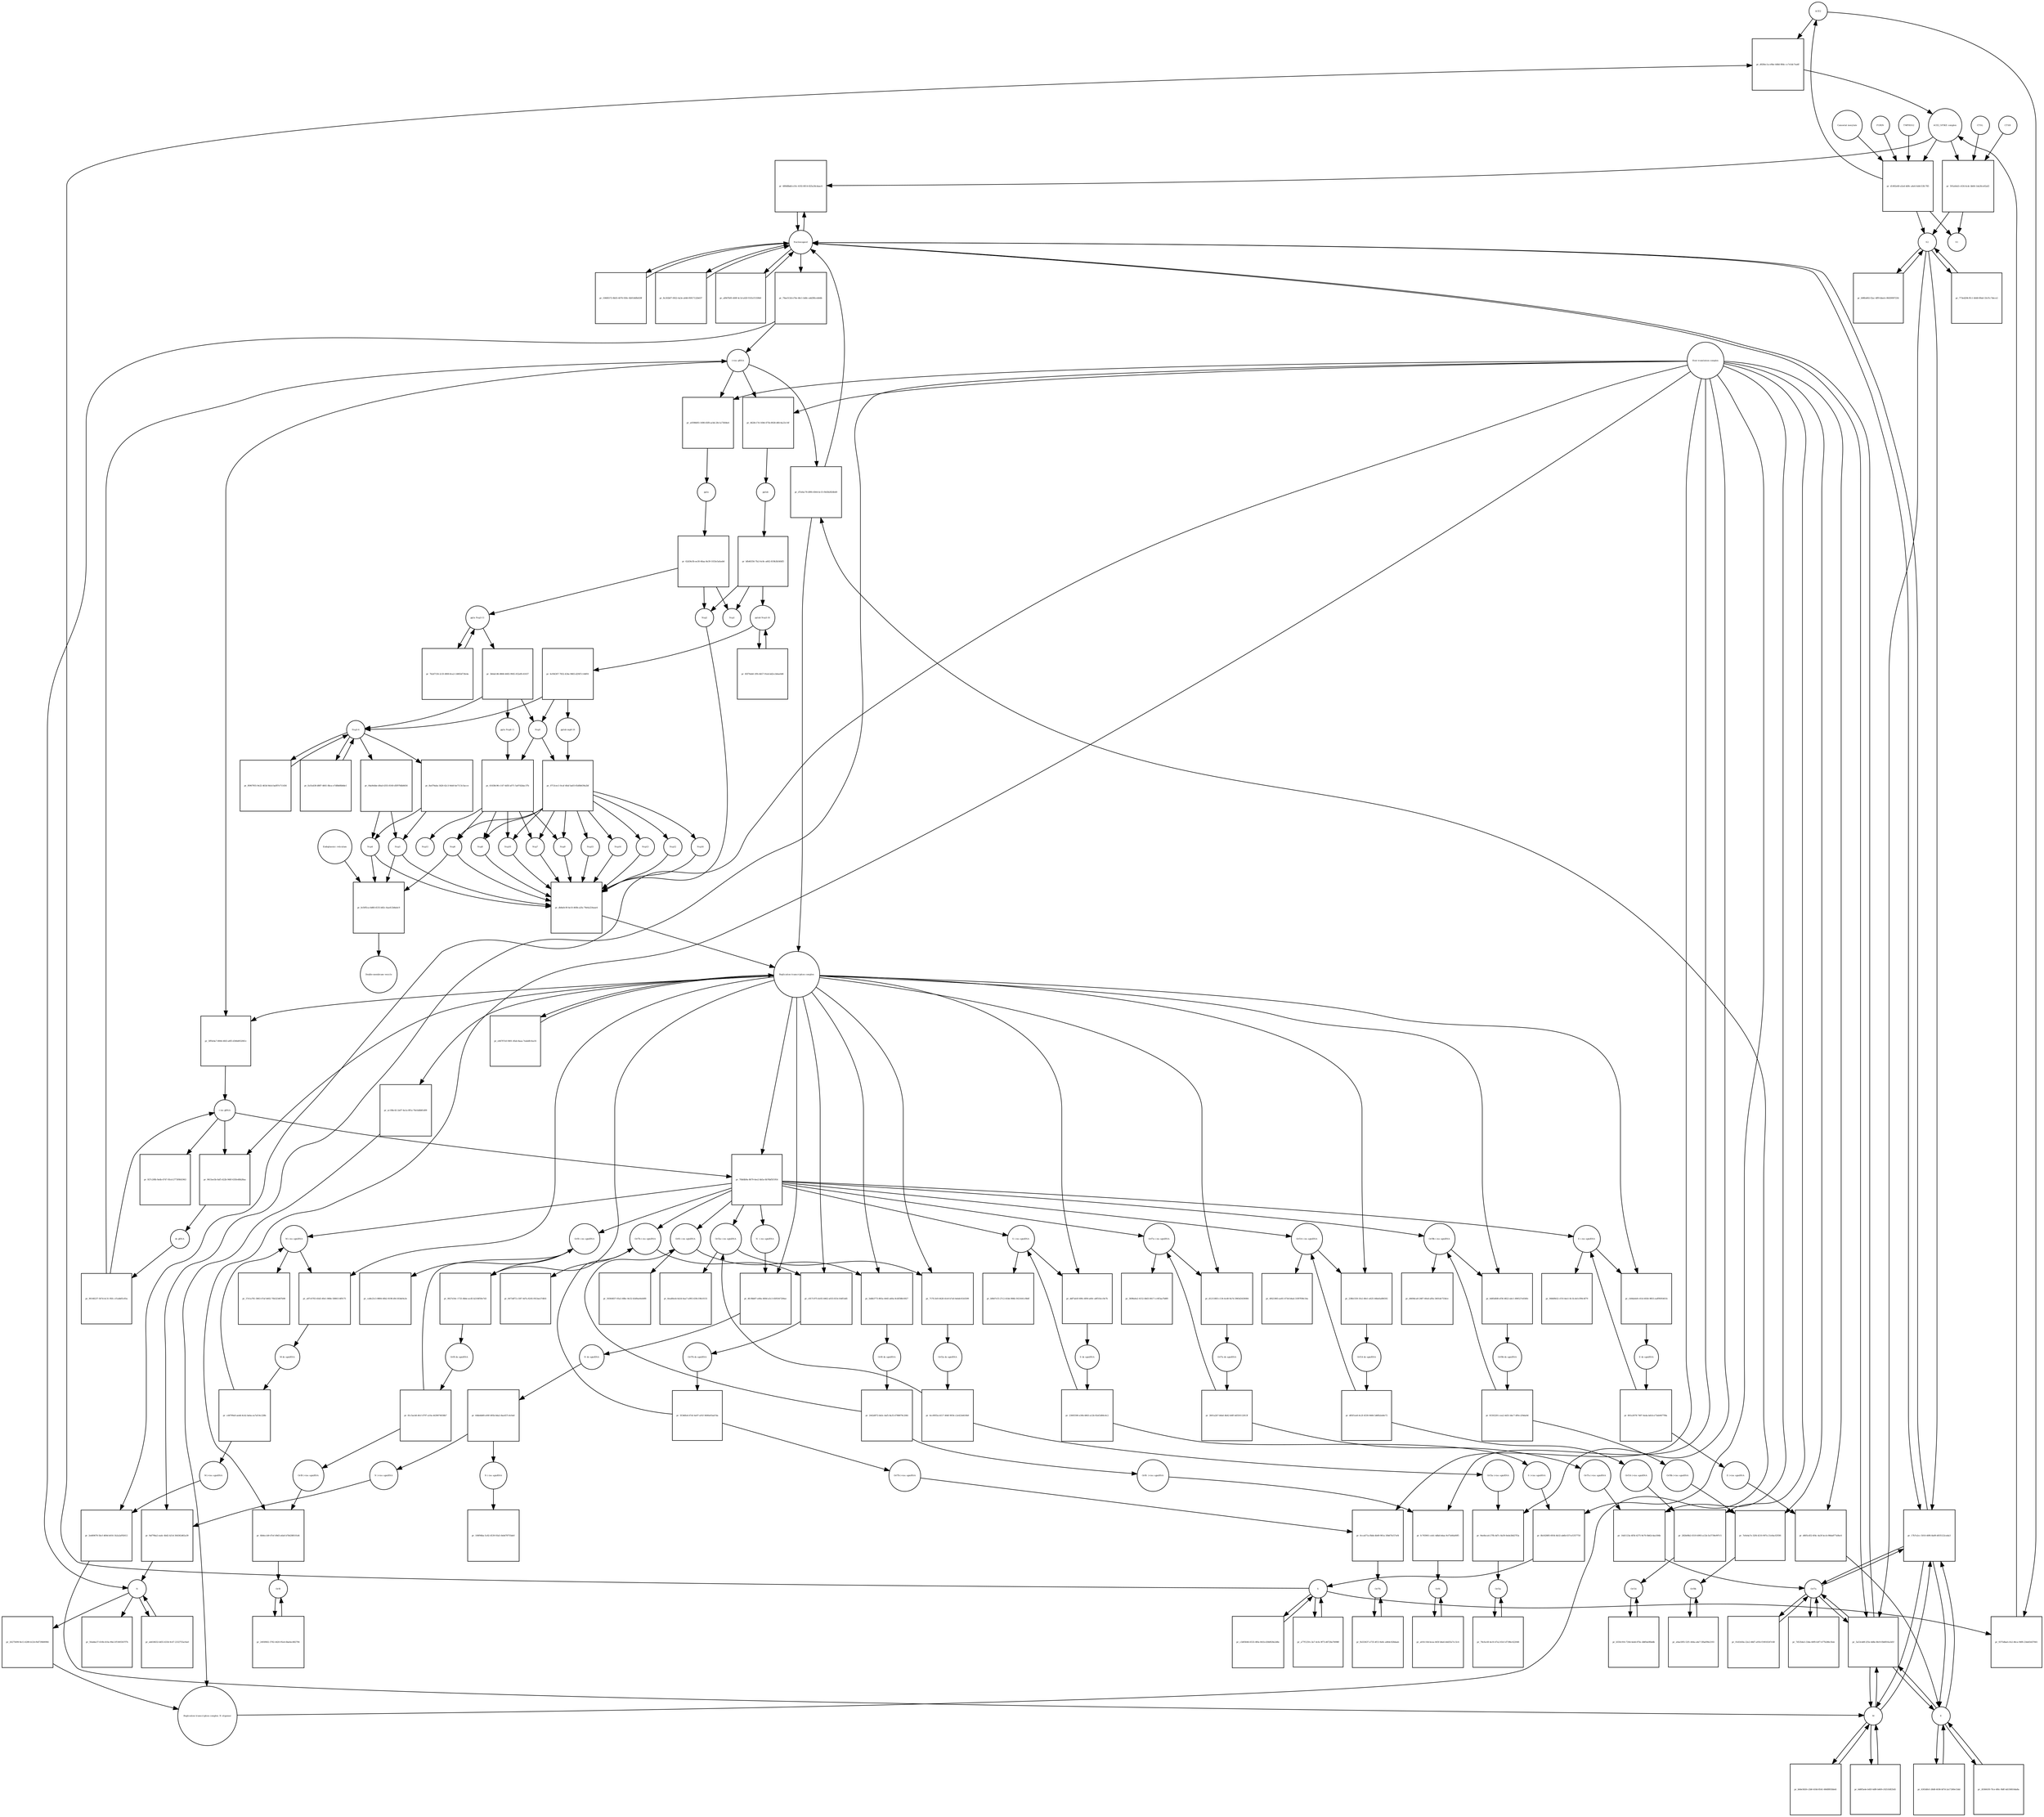 strict digraph  {
ACE2 [annotation="", bipartite=0, cls=macromolecule, fontsize=4, label=ACE2, shape=circle];
"pr_d028ec1a-e9be-448d-984c-cc7e5dc7ea6f" [annotation="", bipartite=1, cls=process, fontsize=4, label="pr_d028ec1a-e9be-448d-984c-cc7e5dc7ea6f", shape=square];
"ACE2_SPIKE complex" [annotation="", bipartite=0, cls=complex, fontsize=4, label="ACE2_SPIKE complex", shape=circle];
S [annotation=urn_miriam_uniprot_P0DTC2, bipartite=0, cls=macromolecule, fontsize=4, label=S, shape=circle];
Nucleocapsid [annotation="urn_miriam_obo.go_GO%3A0019013", bipartite=0, cls=complex, fontsize=4, label=Nucleocapsid, shape=circle];
"pr_489d8bdd-e10c-4192-8014-825e26cdaac6" [annotation="", bipartite=1, cls=process, fontsize=4, label="pr_489d8bdd-e10c-4192-8014-825e26cdaac6", shape=square];
"pr_591a0eb3-c434-4cdc-bb64-1de26ce02af2" [annotation="", bipartite=1, cls=process, fontsize=4, label="pr_591a0eb3-c434-4cdc-bb64-1de26ce02af2", shape=square];
S2 [annotation=urn_miriam_interpro_IPR002552, bipartite=0, cls=macromolecule, fontsize=4, label=S2, shape=circle];
CTSB [annotation="", bipartite=0, cls=macromolecule, fontsize=4, label=CTSB, shape=circle];
CTSL [annotation="", bipartite=0, cls=macromolecule, fontsize=4, label=CTSL, shape=circle];
S1 [annotation=urn_miriam_interpro_IPR002551, bipartite=0, cls=macromolecule, fontsize=4, label=S1, shape=circle];
"pr_9375dbad-cfe2-46ca-94f8-23de83d37661" [annotation="", bipartite=1, cls=process, fontsize=4, label="pr_9375dbad-cfe2-46ca-94f8-23de83d37661", shape=square];
"pr_5a53cdd9-2f3e-4d8e-8b19-fbbf816a3d1f" [annotation="", bipartite=1, cls=process, fontsize=4, label="pr_5a53cdd9-2f3e-4d8e-8b19-fbbf816a3d1f", shape=square];
E [annotation=urn_miriam_uniprot_P0DTC4, bipartite=0, cls=macromolecule, fontsize=4, label=E, shape=circle];
M [annotation=urn_miriam_uniprot_P0DTC5, bipartite=0, cls=macromolecule, fontsize=4, label=M, shape=circle];
Orf7a [annotation=urn_miriam_uniprot_P0DTC7, bipartite=0, cls=macromolecule, fontsize=4, label=Orf7a, shape=circle];
"pr_79ae513d-e76e-46c1-b48c-a4d3f6ceb0db" [annotation="", bipartite=1, cls=process, fontsize=4, label="pr_79ae513d-e76e-46c1-b48c-a4d3f6ceb0db", shape=square];
"(+)ss gRNA" [annotation=urn_miriam_refseq_NC_045512, bipartite=0, cls="nucleic acid feature", fontsize=4, label="(+)ss gRNA", shape=circle];
N [annotation=urn_miriam_uniprot_P0DTC9, bipartite=0, cls="macromolecule multimer", fontsize=4, label=N, shape=circle];
"pr_10685572-8b55-4076-930c-6b9146fb029f" [annotation="", bipartite=1, cls=process, fontsize=4, label="pr_10685572-8b55-4076-930c-6b9146fb029f", shape=square];
"pr_8c202bf7-0922-4a3e-a646-f6917122b637" [annotation="", bipartite=1, cls=process, fontsize=4, label="pr_8c202bf7-0922-4a3e-a646-f6917122b637", shape=square];
"pr_50abbe37-610b-410a-90e3-ff1805567f7b" [annotation="", bipartite=1, cls=process, fontsize=4, label="pr_50abbe37-610b-410a-90e3-ff1805567f7b", shape=square];
"pr_ab618632-b455-4334-9c47-2332755a16a0" [annotation="", bipartite=1, cls=process, fontsize=4, label="pr_ab618632-b455-4334-9c47-2332755a16a0", shape=square];
"N (+)ss sgmRNA" [annotation=urn_miriam_ncbigene_43740575, bipartite=0, cls="nucleic acid feature", fontsize=4, label="N (+)ss sgmRNA", shape=circle];
"pr_9af79ba2-eadc-4b42-b21d-364362d62a39" [annotation="", bipartite=1, cls=process, fontsize=4, label="pr_9af79ba2-eadc-4b42-b21d-364362d62a39", shape=square];
"Host translation complex" [annotation="urn_miriam_obo.go_GO%3A0070992", bipartite=0, cls=complex, fontsize=4, label="Host translation complex", shape=circle];
"pr_af667b95-400f-4c1d-a02f-f103cf1559b9" [annotation="", bipartite=1, cls=process, fontsize=4, label="pr_af667b95-400f-4c1d-a02f-f103cf1559b9", shape=square];
"pr_d1492e60-a5a4-4d9c-a4e6-febfc53fc785" [annotation="", bipartite=1, cls=process, fontsize=4, label="pr_d1492e60-a5a4-4d9c-a4e6-febfc53fc785", shape=square];
FURIN [annotation="", bipartite=0, cls=macromolecule, fontsize=4, label=FURIN, shape=circle];
TMPRSS2 [annotation="", bipartite=0, cls=macromolecule, fontsize=4, label=TMPRSS2, shape=circle];
"Camostat mesylate" [annotation="urn_miriam_pubchem.compound_2536", bipartite=0, cls="simple chemical", fontsize=4, label="Camostat mesylate", shape=circle];
"pr_773ed294-ffc1-4448-89a6-33cf1c7dece2" [annotation="", bipartite=1, cls=process, fontsize=4, label="pr_773ed294-ffc1-4448-89a6-33cf1c7dece2", shape=square];
"Replication transcription complex_N oligomer" [annotation="", bipartite=0, cls=complex, fontsize=4, label="Replication transcription complex_N oligomer", shape=circle];
"pr_d7a0ac76-d9f4-4564-bc15-f443b2824b49" [annotation="", bipartite=1, cls=process, fontsize=4, label="pr_d7a0ac76-d9f4-4564-bc15-f443b2824b49", shape=square];
"Replication transcription complex" [annotation="", bipartite=0, cls=complex, fontsize=4, label="Replication transcription complex", shape=circle];
"pr_17b7e2cc-5010-40f6-8a69-d035122ceda3" [annotation="", bipartite=1, cls=process, fontsize=4, label="pr_17b7e2cc-5010-40f6-8a69-d035122ceda3", shape=square];
"pr_b98fa802-f2ac-4ff9-bbed-c9fd59997256" [annotation="", bipartite=1, cls=process, fontsize=4, label="pr_b98fa802-f2ac-4ff9-bbed-c9fd59997256", shape=square];
"pp1a Nsp3-11" [annotation=urn_miriam_uniprot_P0DTC1, bipartite=0, cls=macromolecule, fontsize=4, label="pp1a Nsp3-11", shape=circle];
"pr_3b0afc86-8868-4683-9945-052effc41037" [annotation="", bipartite=1, cls=process, fontsize=4, label="pr_3b0afc86-8868-4683-9945-052effc41037", shape=square];
"pp1a Nsp6-11" [annotation=urn_miriam_uniprot_P0DTC1, bipartite=0, cls=macromolecule, fontsize=4, label="pp1a Nsp6-11", shape=circle];
"Nsp3-4" [annotation="urn_miriam_ncbiprotein_YP_009725299|urn_miriam_ncbiprotein_YP_009725300", bipartite=0, cls=macromolecule, fontsize=4, label="Nsp3-4", shape=circle];
Nsp5 [annotation=urn_miriam_ncbiprotein_YP_009725301, bipartite=0, cls="macromolecule multimer", fontsize=4, label=Nsp5, shape=circle];
"Endoplasmic reticulum" [annotation="urn_miriam_obo.go_GO%3A0005783", bipartite=0, cls=complex, fontsize=4, label="Endoplasmic reticulum", shape=circle];
"pr_fe50f5ca-6d68-4535-b82c-6aa412b8abc9" [annotation="", bipartite=1, cls=process, fontsize=4, label="pr_fe50f5ca-6d68-4535-b82c-6aa412b8abc9", shape=square];
"Double-membrane vesicle" [annotation="urn_miriam_obo.go_GO%3A0039718", bipartite=0, cls=complex, fontsize=4, label="Double-membrane vesicle", shape=circle];
Nsp4 [annotation=urn_miriam_ncbiprotein_YP_009725300, bipartite=0, cls=macromolecule, fontsize=4, label=Nsp4, shape=circle];
Nsp3 [annotation=urn_miriam_ncbiprotein_YP_009725299, bipartite=0, cls=macromolecule, fontsize=4, label=Nsp3, shape=circle];
Nsp6 [annotation=urn_miriam_ncbiprotein_YP_009725302, bipartite=0, cls=macromolecule, fontsize=4, label=Nsp6, shape=circle];
"pr_7b2d7156-2c5f-4969-8ca3-14865d73fe4e" [annotation="", bipartite=1, cls=process, fontsize=4, label="pr_7b2d7156-2c5f-4969-8ca3-14865d73fe4e", shape=square];
"pr_f6967955-9e22-463d-9dcd-baf87e711456" [annotation="", bipartite=1, cls=process, fontsize=4, label="pr_f6967955-9e22-463d-9dcd-baf87e711456", shape=square];
"pp1ab Nsp3-16" [annotation=urn_miriam_uniprot_P0DTD1, bipartite=0, cls=macromolecule, fontsize=4, label="pp1ab Nsp3-16", shape=circle];
"pr_85f70eb0-1ff4-4b57-91eb-bd2ccb6ee0d6" [annotation="", bipartite=1, cls=process, fontsize=4, label="pr_85f70eb0-1ff4-4b57-91eb-bd2ccb6ee0d6", shape=square];
"pr_6cf64307-7832-434e-9683-d2947c144f01" [annotation="", bipartite=1, cls=process, fontsize=4, label="pr_6cf64307-7832-434e-9683-d2947c144f01", shape=square];
"pp1ab nsp6-16" [annotation=urn_miriam_uniprot_P0DTD1, bipartite=0, cls=macromolecule, fontsize=4, label="pp1ab nsp6-16", shape=circle];
"pr_b0de5826-c2b8-418d-8541-684f8f03bb41" [annotation="", bipartite=1, cls=process, fontsize=4, label="pr_b0de5826-c2b8-418d-8541-684f8f03bb41", shape=square];
"pr_6303dfe5-28d8-4036-bf7d-2a17260e15dd" [annotation="", bipartite=1, cls=process, fontsize=4, label="pr_6303dfe5-28d8-4036-bf7d-2a17260e15dd", shape=square];
"pr_a77f1259-c3e7-4cfe-9f73-d6728a70098f" [annotation="", bipartite=1, cls=process, fontsize=4, label="pr_a77f1259-c3e7-4cfe-9f73-d6728a70098f", shape=square];
"pr_6d0f5a4e-b45f-4df6-b469-c9251fdf25d5" [annotation="", bipartite=1, cls=process, fontsize=4, label="pr_6d0f5a4e-b45f-4df6-b469-c9251fdf25d5", shape=square];
"pr_203661f0-7fce-4f6c-9bff-4d150810da8a" [annotation="", bipartite=1, cls=process, fontsize=4, label="pr_203661f0-7fce-4f6c-9bff-4d150810da8a", shape=square];
"pr_c3d05646-6533-4f6e-841b-d38d928e2d8e" [annotation="", bipartite=1, cls=process, fontsize=4, label="pr_c3d05646-6533-4f6e-841b-d38d928e2d8e", shape=square];
"pr_01d1b50a-22e2-48d7-a954-f19010247c68" [annotation="", bipartite=1, cls=process, fontsize=4, label="pr_01d1b50a-22e2-48d7-a954-f19010247c68", shape=square];
Orf6 [annotation=urn_miriam_uniprot_P0DTC6, bipartite=0, cls=macromolecule, fontsize=4, label=Orf6, shape=circle];
"pr_a01fc10d-bcea-445f-b4a6-b4d35e7cc5c4" [annotation="", bipartite=1, cls=process, fontsize=4, label="pr_a01fc10d-bcea-445f-b4a6-b4d35e7cc5c4", shape=square];
Orf3a [annotation=urn_miriam_uniprot_P0DTC3, bipartite=0, cls=macromolecule, fontsize=4, label=Orf3a, shape=circle];
"pr_78cfec6f-4e10-47a2-83cf-d739bc422048" [annotation="", bipartite=1, cls=process, fontsize=4, label="pr_78cfec6f-4e10-47a2-83cf-d739bc422048", shape=square];
Orf8 [annotation=urn_miriam_uniprot_P0DTC8, bipartite=0, cls=macromolecule, fontsize=4, label=Orf8, shape=circle];
"pr_2493f602-3782-4420-95e4-6ba0ec882794" [annotation="", bipartite=1, cls=process, fontsize=4, label="pr_2493f602-3782-4420-95e4-6ba0ec882794", shape=square];
Orf9b [annotation=urn_miriam_uniprot_P0DTD2, bipartite=0, cls=macromolecule, fontsize=4, label=Orf9b, shape=circle];
"pr_a0ae5f05-52f1-444a-a4e7-5fbaf09e2193" [annotation="", bipartite=1, cls=process, fontsize=4, label="pr_a0ae5f05-52f1-444a-a4e7-5fbaf09e2193", shape=square];
Orf14 [annotation=urn_miriam_uniprot_P0DTD3, bipartite=0, cls=macromolecule, fontsize=4, label=Orf14, shape=circle];
"pr_b550c916-720d-4a4d-87bc-dbffda0fbddb" [annotation="", bipartite=1, cls=process, fontsize=4, label="pr_b550c916-720d-4a4d-87bc-dbffda0fbddb", shape=square];
Orf7b [annotation=urn_miriam_uniprot_P0DTD8, bipartite=0, cls=macromolecule, fontsize=4, label=Orf7b, shape=circle];
"pr_fb333637-e735-4f13-9e8c-a844c028daab" [annotation="", bipartite=1, cls=process, fontsize=4, label="pr_fb333637-e735-4f13-9e8c-a844c028daab", shape=square];
"pr_7d535de3-33da-40f9-b3f7-b77b286c5fab" [annotation="", bipartite=1, cls=process, fontsize=4, label="pr_7d535de3-33da-40f9-b3f7-b77b286c5fab", shape=square];
"M (+)ss sgmRNA" [annotation="", bipartite=0, cls="nucleic acid feature", fontsize=4, label="M (+)ss sgmRNA", shape=circle];
"pr_2ed69678-5bcf-469d-b016-1b2a2af92612" [annotation="", bipartite=1, cls=process, fontsize=4, label="pr_2ed69678-5bcf-469d-b016-1b2a2af92612", shape=square];
"E (+)ss sgmRNA" [annotation="", bipartite=0, cls="nucleic acid feature", fontsize=4, label="E (+)ss sgmRNA", shape=circle];
"pr_d605cd52-6f4c-4a3f-bccb-98da877a0bc6" [annotation="", bipartite=1, cls=process, fontsize=4, label="pr_d605cd52-6f4c-4a3f-bccb-98da877a0bc6", shape=square];
"S (+)ss sgmRNA" [annotation="", bipartite=0, cls="nucleic acid feature", fontsize=4, label="S (+)ss sgmRNA", shape=circle];
"pr_8b162885-6934-4b32-ab6b-637ce5357750" [annotation="", bipartite=1, cls=process, fontsize=4, label="pr_8b162885-6934-4b32-ab6b-637ce5357750", shape=square];
"Orf7a (+)ss sgmRNA" [annotation="", bipartite=0, cls="nucleic acid feature", fontsize=4, label="Orf7a (+)ss sgmRNA", shape=circle];
"pr_16d1123a-4f56-4275-9e70-0b62c4ae304b" [annotation="", bipartite=1, cls=process, fontsize=4, label="pr_16d1123a-4f56-4275-9e70-0b62c4ae304b", shape=square];
"Orf6  (+)ss sgmRNA" [annotation="", bipartite=0, cls="nucleic acid feature", fontsize=4, label="Orf6  (+)ss sgmRNA", shape=circle];
"pr_fc765901-ceb1-4dbd-b4aa-9cf7a66a00f5" [annotation="", bipartite=1, cls=process, fontsize=4, label="pr_fc765901-ceb1-4dbd-b4aa-9cf7a66a00f5", shape=square];
"Orf3a (+)ss sgmRNA" [annotation="", bipartite=0, cls="nucleic acid feature", fontsize=4, label="Orf3a (+)ss sgmRNA", shape=circle];
"pr_9ee8eca4-27fb-4d7c-8a59-0ede28d27f3a" [annotation="", bipartite=1, cls=process, fontsize=4, label="pr_9ee8eca4-27fb-4d7c-8a59-0ede28d27f3a", shape=square];
"Orf8 (+)ss sgmRNA" [annotation="", bipartite=0, cls="nucleic acid feature", fontsize=4, label="Orf8 (+)ss sgmRNA", shape=circle];
"pr_6b0eccb9-47ef-49d3-a6a6-b7b4288101d4" [annotation="", bipartite=1, cls=process, fontsize=4, label="pr_6b0eccb9-47ef-49d3-a6a6-b7b4288101d4", shape=square];
"Orf9b (+)ss sgmRNA" [annotation="", bipartite=0, cls="nucleic acid feature", fontsize=4, label="Orf9b (+)ss sgmRNA", shape=circle];
"pr_7e0e4a7e-32f4-4210-907a-21e0acf2f5f6" [annotation="", bipartite=1, cls=process, fontsize=4, label="pr_7e0e4a7e-32f4-4210-907a-21e0acf2f5f6", shape=square];
"Orf14 (+)ss sgmRNA" [annotation="", bipartite=0, cls="nucleic acid feature", fontsize=4, label="Orf14 (+)ss sgmRNA", shape=circle];
"pr_282b00b2-0319-4993-a12b-5e3739e997c5" [annotation="", bipartite=1, cls=process, fontsize=4, label="pr_282b00b2-0319-4993-a12b-5e3739e997c5", shape=square];
"Orf7b (+)ss sgmRNA" [annotation="", bipartite=0, cls="nucleic acid feature", fontsize=4, label="Orf7b (+)ss sgmRNA", shape=circle];
"pr_0cca471a-fbbb-4b49-901a-30b67b157ef4" [annotation="", bipartite=1, cls=process, fontsize=4, label="pr_0cca471a-fbbb-4b49-901a-30b67b157ef4", shape=square];
"(-)ss gRNA" [annotation=urn_miriam_refseq_NC_045512, bipartite=0, cls="nucleic acid feature", fontsize=4, label="(-)ss gRNA", shape=circle];
"pr_927c20fb-9a4b-4747-93cd-2773f0fd1963" [annotation="", bipartite=1, cls=process, fontsize=4, label="pr_927c20fb-9a4b-4747-93cd-2773f0fd1963", shape=square];
"pr_26275699-9e13-4289-b124-f6d739b909fd" [annotation="", bipartite=1, cls=process, fontsize=4, label="pr_26275699-9e13-4289-b124-f6d739b909fd", shape=square];
"pr_5ff0e4a7-8064-4fd3-a8f3-d366d052061c" [annotation="", bipartite=1, cls=process, fontsize=4, label="pr_5ff0e4a7-8064-4fd3-a8f3-d366d052061c", shape=square];
"M (-)ss sgmRNA" [annotation=urn_miriam_ncbigene_43740571, bipartite=0, cls="nucleic acid feature", fontsize=4, label="M (-)ss sgmRNA", shape=circle];
"pr_57e1a781-5863-47af-b602-70b323d67b98" [annotation="", bipartite=1, cls=process, fontsize=4, label="pr_57e1a781-5863-47af-b602-70b323d67b98", shape=square];
"E (-)ss sgmRNA" [annotation=urn_miriam_ncbigene_43740570, bipartite=0, cls="nucleic acid feature", fontsize=4, label="E (-)ss sgmRNA", shape=circle];
"pr_948d9b52-cf10-4ee1-8c1b-de1cf90c4f79" [annotation="", bipartite=1, cls=process, fontsize=4, label="pr_948d9b52-cf10-4ee1-8c1b-de1cf90c4f79", shape=square];
"S (-)ss sgmRNA" [annotation="", bipartite=0, cls="nucleic acid feature", fontsize=4, label="S (-)ss sgmRNA", shape=circle];
"pr_b9b07cf3-27c2-41bb-984b-5021641c9b6f" [annotation="", bipartite=1, cls=process, fontsize=4, label="pr_b9b07cf3-27c2-41bb-984b-5021641c9b6f", shape=square];
"Orf7a (-)ss sgmRNA" [annotation="", bipartite=0, cls="nucleic acid feature", fontsize=4, label="Orf7a (-)ss sgmRNA", shape=circle];
"pr_3698a6e2-4152-4b63-8417-cc6f3aa7b8f8" [annotation="", bipartite=1, cls=process, fontsize=4, label="pr_3698a6e2-4152-4b63-8417-cc6f3aa7b8f8", shape=square];
"Orf6 (-)ss sgmRNA" [annotation="", bipartite=0, cls="nucleic acid feature", fontsize=4, label="Orf6 (-)ss sgmRNA", shape=circle];
"pr_50364837-05a3-48bc-8e32-b5d9ae0eb0f8" [annotation="", bipartite=1, cls=process, fontsize=4, label="pr_50364837-05a3-48bc-8e32-b5d9ae0eb0f8", shape=square];
"Orf3a (-)ss sgmRNA" [annotation="", bipartite=0, cls="nucleic acid feature", fontsize=4, label="Orf3a (-)ss sgmRNA", shape=circle];
"pr_6ead0eeb-6a5d-4aa7-a993-439c196c0155" [annotation="", bipartite=1, cls=process, fontsize=4, label="pr_6ead0eeb-6a5d-4aa7-a993-439c196c0155", shape=square];
"Orf8 (-)ss sgmRNA" [annotation="", bipartite=0, cls="nucleic acid feature", fontsize=4, label="Orf8 (-)ss sgmRNA", shape=circle];
"pr_ca8e23c3-8884-40b2-8198-d9c183de9a3e" [annotation="", bipartite=1, cls=process, fontsize=4, label="pr_ca8e23c3-8884-40b2-8198-d9c183de9a3e", shape=square];
"Orf9b (-)ss sgmRNA" [annotation="", bipartite=0, cls="nucleic acid feature", fontsize=4, label="Orf9b (-)ss sgmRNA", shape=circle];
"pr_d469dca8-2487-40ed-af0a-3401de733dce" [annotation="", bipartite=1, cls=process, fontsize=4, label="pr_d469dca8-2487-40ed-af0a-3401de733dce", shape=square];
"Orf14 (-)ss sgmRNA" [annotation="", bipartite=0, cls="nucleic acid feature", fontsize=4, label="Orf14 (-)ss sgmRNA", shape=circle];
"pr_4f421865-ae81-473d-b4ad-31f87f08c54a" [annotation="", bipartite=1, cls=process, fontsize=4, label="pr_4f421865-ae81-473d-b4ad-31f87f08c54a", shape=square];
"Orf7b (-)ss sgmRNA" [annotation="", bipartite=0, cls="nucleic acid feature", fontsize=4, label="Orf7b (-)ss sgmRNA", shape=circle];
"pr_6473df72-c587-4d7a-8245-f453ae37dfd1" [annotation="", bipartite=1, cls=process, fontsize=4, label="pr_6473df72-c587-4d7a-8245-f453ae37dfd1", shape=square];
"pr_9615ee5b-0af5-422b-940f-635fe48b28aa" [annotation="", bipartite=1, cls=process, fontsize=4, label="pr_9615ee5b-0af5-422b-940f-635fe48b28aa", shape=square];
"ds gRNA" [annotation=urn_miriam_refseq_NC_045512, bipartite=0, cls="nucleic acid feature", fontsize=4, label="ds gRNA", shape=circle];
"pr_a87c6783-45d3-49e1-868e-5886114f9175" [annotation="", bipartite=1, cls=process, fontsize=4, label="pr_a87c6783-45d3-49e1-868e-5886114f9175", shape=square];
"M ds sgmRNA" [annotation="", bipartite=0, cls="nucleic acid feature", fontsize=4, label="M ds sgmRNA", shape=circle];
"pr_cb0da6e8-c61d-4926-9855-eafff695401b" [annotation="", bipartite=1, cls=process, fontsize=4, label="pr_cb0da6e8-c61d-4926-9855-eafff695401b", shape=square];
"E ds sgmRNA" [annotation="", bipartite=0, cls="nucleic acid feature", fontsize=4, label="E ds sgmRNA", shape=circle];
"pr_ddf7ab5f-69fe-4f00-a60c-a8f51bcc9e7b" [annotation="", bipartite=1, cls=process, fontsize=4, label="pr_ddf7ab5f-69fe-4f00-a60c-a8f51bcc9e7b", shape=square];
"S ds sgmRNA" [annotation="", bipartite=0, cls="nucleic acid feature", fontsize=4, label="S ds sgmRNA", shape=circle];
"pr_d1211883-c134-4cd0-9a7d-3965d3430084" [annotation="", bipartite=1, cls=process, fontsize=4, label="pr_d1211883-c134-4cd0-9a7d-3965d3430084", shape=square];
"Orf7a ds sgmRNA" [annotation="", bipartite=0, cls="nucleic acid feature", fontsize=4, label="Orf7a ds sgmRNA", shape=circle];
"pr_5ddb3773-805a-4445-a60a-8cbf588c6927" [annotation="", bipartite=1, cls=process, fontsize=4, label="pr_5ddb3773-805a-4445-a60a-8cbf588c6927", shape=square];
"Orf6 ds sgmRNA" [annotation="", bipartite=0, cls="nucleic acid feature", fontsize=4, label="Orf6 ds sgmRNA", shape=circle];
"pr_717fc3e9-4428-41e0-b7a0-6ebdc61b5599" [annotation="", bipartite=1, cls=process, fontsize=4, label="pr_717fc3e9-4428-41e0-b7a0-6ebdc61b5599", shape=square];
"Orf3a ds sgmRNA" [annotation="", bipartite=0, cls="nucleic acid feature", fontsize=4, label="Orf3a ds sgmRNA", shape=circle];
"pr_0027e54c-1725-4bbe-acd5-b21fdf50e7d3" [annotation="", bipartite=1, cls=process, fontsize=4, label="pr_0027e54c-1725-4bbe-acd5-b21fdf50e7d3", shape=square];
"Orf8 ds sgmRNA" [annotation="", bipartite=0, cls="nucleic acid feature", fontsize=4, label="Orf8 ds sgmRNA", shape=circle];
"pr_6d85dfd8-ef56-4822-abc1-696527e656fe" [annotation="", bipartite=1, cls=process, fontsize=4, label="pr_6d85dfd8-ef56-4822-abc1-696527e656fe", shape=square];
"Orf9b ds sgmRNA" [annotation="", bipartite=0, cls="nucleic acid feature", fontsize=4, label="Orf9b ds sgmRNA", shape=circle];
"pr_238b1559-1fe2-40e1-a625-44befad84592" [annotation="", bipartite=1, cls=process, fontsize=4, label="pr_238b1559-1fe2-40e1-a625-44befad84592", shape=square];
"Orf14 ds sgmRNA" [annotation="", bipartite=0, cls="nucleic acid feature", fontsize=4, label="Orf14 ds sgmRNA", shape=circle];
"pr_c817c975-dc83-4462-a033-833c10df1dd5" [annotation="", bipartite=1, cls=process, fontsize=4, label="pr_c817c975-dc83-4462-a033-833c10df1dd5", shape=square];
"Orf7b ds sgmRNA" [annotation="", bipartite=0, cls="nucleic acid feature", fontsize=4, label="Orf7b ds sgmRNA", shape=circle];
"pr_90148237-567d-4c31-95fc-cf1abbf5c85a" [annotation="", bipartite=1, cls=process, fontsize=4, label="pr_90148237-567d-4c31-95fc-cf1abbf5c85a", shape=square];
"pr_cd4799a9-aedd-4cb2-beba-ea7af14c228b" [annotation="", bipartite=1, cls=process, fontsize=4, label="pr_cd4799a9-aedd-4cb2-beba-ea7af14c228b", shape=square];
"pr_801a3078-7497-4eda-bd1d-e73eb9477f8a" [annotation="", bipartite=1, cls=process, fontsize=4, label="pr_801a3078-7497-4eda-bd1d-e73eb9477f8a", shape=square];
"pr_23005590-e30b-4863-a12b-92ef2d06c6c2" [annotation="", bipartite=1, cls=process, fontsize=4, label="pr_23005590-e30b-4863-a12b-92ef2d06c6c2", shape=square];
"pr_2601a2b7-b8a6-4b42-b6ff-4d550112813f" [annotation="", bipartite=1, cls=process, fontsize=4, label="pr_2601a2b7-b8a6-4b42-b6ff-4d550112813f", shape=square];
"pr_2442d972-bb3c-4af5-8a35-6788879c20fd" [annotation="", bipartite=1, cls=process, fontsize=4, label="pr_2442d972-bb3c-4af5-8a35-6788879c20fd", shape=square];
"pr_4cc8955a-b517-464f-9054-c2e423d410b9" [annotation="", bipartite=1, cls=process, fontsize=4, label="pr_4cc8955a-b517-464f-9054-c2e423d410b9", shape=square];
"pr_81c5acb6-4fcf-4797-a10a-4439074038b7" [annotation="", bipartite=1, cls=process, fontsize=4, label="pr_81c5acb6-4fcf-4797-a10a-4439074038b7", shape=square];
"pr_81502201-cea2-4d31-bbc7-4f9cc2f4da9d" [annotation="", bipartite=1, cls=process, fontsize=4, label="pr_81502201-cea2-4d31-bbc7-4f9cc2f4da9d", shape=square];
"pr_d85f1ee6-6c2f-4539-9466-5d6fb2ebfe72" [annotation="", bipartite=1, cls=process, fontsize=4, label="pr_d85f1ee6-6c2f-4539-9466-5d6fb2ebfe72", shape=square];
"pr_5f346fe4-67ef-4e97-a91f-9490e93ab7da" [annotation="", bipartite=1, cls=process, fontsize=4, label="pr_5f346fe4-67ef-4e97-a91f-9490e93ab7da", shape=square];
"N  (-)ss sgmRNA" [annotation=urn_miriam_ncbigene_43740575, bipartite=0, cls="nucleic acid feature", fontsize=4, label="N  (-)ss sgmRNA", shape=circle];
"pr_4fc9bb87-a40a-449d-a5c3-45f0347294ac" [annotation="", bipartite=1, cls=process, fontsize=4, label="pr_4fc9bb87-a40a-449d-a5c3-45f0347294ac", shape=square];
"N ds sgmRNA" [annotation="", bipartite=0, cls="nucleic acid feature", fontsize=4, label="N ds sgmRNA", shape=circle];
"pr_64bb4b89-e00f-495b-8da3-8ae457c4c0a6" [annotation="", bipartite=1, cls=process, fontsize=4, label="pr_64bb4b89-e00f-495b-8da3-8ae457c4c0a6", shape=square];
"N (-)ss sgmRNA" [annotation="", bipartite=0, cls="nucleic acid feature", fontsize=4, label="N (-)ss sgmRNA", shape=circle];
pp1ab [annotation=urn_miriam_uniprot_P0DTD1, bipartite=0, cls=macromolecule, fontsize=4, label=pp1ab, shape=circle];
"pr_bfb40356-7fa3-4c8c-a662-819b3b54fdf3" [annotation="", bipartite=1, cls=process, fontsize=4, label="pr_bfb40356-7fa3-4c8c-a662-819b3b54fdf3", shape=square];
Nsp2 [annotation=urn_miriam_ncbiprotein_YP_009725298, bipartite=0, cls=macromolecule, fontsize=4, label=Nsp2, shape=circle];
Nsp1 [annotation=urn_miriam_ncbiprotein_YP_009725297, bipartite=0, cls=macromolecule, fontsize=4, label=Nsp1, shape=circle];
pp1a [annotation=urn_miriam_uniprot_P0DTC1, bipartite=0, cls=macromolecule, fontsize=4, label=pp1a, shape=circle];
"pr_62d34cfb-ee30-46aa-8e39-1033e5afaeb6" [annotation="", bipartite=1, cls=process, fontsize=4, label="pr_62d34cfb-ee30-46aa-8e39-1033e5afaeb6", shape=square];
"pr_fa1fa438-d887-4661-8bca-e7d8b68b8de1" [annotation="", bipartite=1, cls=process, fontsize=4, label="pr_fa1fa438-d887-4661-8bca-e7d8b68b8de1", shape=square];
"pr_04a9ebbe-d0ad-4355-8160-d5f978db8456" [annotation="", bipartite=1, cls=process, fontsize=4, label="pr_04a9ebbe-d0ad-4355-8160-d5f978db8456", shape=square];
"pr_8a479aba-3426-42c3-9eb0-be7113c5acce" [annotation="", bipartite=1, cls=process, fontsize=4, label="pr_8a479aba-3426-42c3-9eb0-be7113c5acce", shape=square];
"pr_61638c96-c147-4d5f-a071-5a97d2dac37b" [annotation="", bipartite=1, cls=process, fontsize=4, label="pr_61638c96-c147-4d5f-a071-5a97d2dac37b", shape=square];
Nsp7 [annotation=urn_miriam_ncbiprotein_YP_009725303, bipartite=0, cls=macromolecule, fontsize=4, label=Nsp7, shape=circle];
Nsp8 [annotation=urn_miriam_ncbiprotein_YP_009725304, bipartite=0, cls=macromolecule, fontsize=4, label=Nsp8, shape=circle];
Nsp9 [annotation=urn_miriam_ncbiprotein_YP_009725305, bipartite=0, cls=macromolecule, fontsize=4, label=Nsp9, shape=circle];
Nsp10 [annotation=urn_miriam_ncbiprotein_YP_009725306, bipartite=0, cls=macromolecule, fontsize=4, label=Nsp10, shape=circle];
Nsp11 [annotation=urn_miriam_ncbiprotein_YP_009725312, bipartite=0, cls=macromolecule, fontsize=4, label=Nsp11, shape=circle];
"pr_0713cec1-0caf-40af-ba03-65d0b639a2bf" [annotation="", bipartite=1, cls=process, fontsize=4, label="pr_0713cec1-0caf-40af-ba03-65d0b639a2bf", shape=square];
Nsp13 [annotation=urn_miriam_ncbiprotein_YP_009725308, bipartite=0, cls=macromolecule, fontsize=4, label=Nsp13, shape=circle];
Nsp12 [annotation=urn_miriam_ncbiprotein_YP_009725307, bipartite=0, cls=macromolecule, fontsize=4, label=Nsp12, shape=circle];
Nsp16 [annotation=urn_miriam_ncbiprotein_YP_009725311, bipartite=0, cls=macromolecule, fontsize=4, label=Nsp16, shape=circle];
Nsp15 [annotation=urn_miriam_ncbiprotein_YP_009725310, bipartite=0, cls=macromolecule, fontsize=4, label=Nsp15, shape=circle];
Nsp14 [annotation=urn_miriam_ncbiprotein_YP_009725309, bipartite=0, cls=macromolecule, fontsize=4, label=Nsp14, shape=circle];
"pr_db8a0c9f-6e10-460b-a2fa-79e6a224aae4" [annotation="", bipartite=1, cls=process, fontsize=4, label="pr_db8a0c9f-6e10-460b-a2fa-79e6a224aae4", shape=square];
"pr_a9398d93-1698-45f8-acbb-28c1a73fd4e4" [annotation="", bipartite=1, cls=process, fontsize=4, label="pr_a9398d93-1698-45f8-acbb-28c1a73fd4e4", shape=square];
"pr_6628c17d-169d-475b-8928-d6fc4a23c16f" [annotation="", bipartite=1, cls=process, fontsize=4, label="pr_6628c17d-169d-475b-8928-d6fc4a23c16f", shape=square];
"pr_100f94ba-5c82-4539-93a5-0eb678755de0" [annotation="", bipartite=1, cls=process, fontsize=4, label="pr_100f94ba-5c82-4539-93a5-0eb678755de0", shape=square];
"pr_e46707e0-9491-4fab-8aaa-7eabdfcfea16" [annotation="", bipartite=1, cls=process, fontsize=4, label="pr_e46707e0-9491-4fab-8aaa-7eabdfcfea16", shape=square];
"pr_ac18bc42-2a07-4a1a-8f1a-76e5ddb81d09" [annotation="", bipartite=1, cls=process, fontsize=4, label="pr_ac18bc42-2a07-4a1a-8f1a-76e5ddb81d09", shape=square];
"pr_70bfdb9a-8679-4ee2-bb5a-6b76bf5f1954" [annotation="", bipartite=1, cls=process, fontsize=4, label="pr_70bfdb9a-8679-4ee2-bb5a-6b76bf5f1954", shape=square];
ACE2 -> "pr_d028ec1a-e9be-448d-984c-cc7e5dc7ea6f"  [annotation="", interaction_type=consumption];
ACE2 -> "pr_9375dbad-cfe2-46ca-94f8-23de83d37661"  [annotation="", interaction_type=consumption];
"pr_d028ec1a-e9be-448d-984c-cc7e5dc7ea6f" -> "ACE2_SPIKE complex"  [annotation="", interaction_type=production];
"ACE2_SPIKE complex" -> "pr_489d8bdd-e10c-4192-8014-825e26cdaac6"  [annotation="urn_miriam_pubmed_32142651|urn_miriam_pubmed_32094589|urn_miriam_taxonomy_2697049", interaction_type=stimulation];
"ACE2_SPIKE complex" -> "pr_591a0eb3-c434-4cdc-bb64-1de26ce02af2"  [annotation="", interaction_type=consumption];
"ACE2_SPIKE complex" -> "pr_d1492e60-a5a4-4d9c-a4e6-febfc53fc785"  [annotation="", interaction_type=consumption];
S -> "pr_d028ec1a-e9be-448d-984c-cc7e5dc7ea6f"  [annotation="", interaction_type=consumption];
S -> "pr_9375dbad-cfe2-46ca-94f8-23de83d37661"  [annotation="", interaction_type=consumption];
S -> "pr_a77f1259-c3e7-4cfe-9f73-d6728a70098f"  [annotation="", interaction_type=consumption];
S -> "pr_c3d05646-6533-4f6e-841b-d38d928e2d8e"  [annotation="", interaction_type=consumption];
Nucleocapsid -> "pr_489d8bdd-e10c-4192-8014-825e26cdaac6"  [annotation="", interaction_type=consumption];
Nucleocapsid -> "pr_5a53cdd9-2f3e-4d8e-8b19-fbbf816a3d1f"  [annotation="", interaction_type=consumption];
Nucleocapsid -> "pr_79ae513d-e76e-46c1-b48c-a4d3f6ceb0db"  [annotation="", interaction_type=consumption];
Nucleocapsid -> "pr_10685572-8b55-4076-930c-6b9146fb029f"  [annotation="", interaction_type=consumption];
Nucleocapsid -> "pr_8c202bf7-0922-4a3e-a646-f6917122b637"  [annotation="", interaction_type=consumption];
Nucleocapsid -> "pr_af667b95-400f-4c1d-a02f-f103cf1559b9"  [annotation="", interaction_type=consumption];
Nucleocapsid -> "pr_17b7e2cc-5010-40f6-8a69-d035122ceda3"  [annotation="", interaction_type=consumption];
"pr_489d8bdd-e10c-4192-8014-825e26cdaac6" -> Nucleocapsid  [annotation="", interaction_type=production];
"pr_591a0eb3-c434-4cdc-bb64-1de26ce02af2" -> S2  [annotation="", interaction_type=production];
"pr_591a0eb3-c434-4cdc-bb64-1de26ce02af2" -> S1  [annotation="", interaction_type=production];
S2 -> "pr_5a53cdd9-2f3e-4d8e-8b19-fbbf816a3d1f"  [annotation="urn_miriam_pubmed_32142651|urn_miriam_pubmed_32094589|urn_miriam_pubmed_32047258|urn_miriam_taxonomy_2697049", interaction_type=stimulation];
S2 -> "pr_773ed294-ffc1-4448-89a6-33cf1c7dece2"  [annotation="", interaction_type=consumption];
S2 -> "pr_17b7e2cc-5010-40f6-8a69-d035122ceda3"  [annotation="urn_miriam_pubmed_32142651|urn_miriam_pubmed_32047258|urn_miriam_taxonomy_2697049", interaction_type=stimulation];
S2 -> "pr_b98fa802-f2ac-4ff9-bbed-c9fd59997256"  [annotation="", interaction_type=consumption];
CTSB -> "pr_591a0eb3-c434-4cdc-bb64-1de26ce02af2"  [annotation="urn_miriam_pubmed_32142651|urn_miriam_taxonomy_2697049", interaction_type=catalysis];
CTSL -> "pr_591a0eb3-c434-4cdc-bb64-1de26ce02af2"  [annotation="urn_miriam_pubmed_32142651|urn_miriam_taxonomy_2697049", interaction_type=catalysis];
"pr_9375dbad-cfe2-46ca-94f8-23de83d37661" -> "ACE2_SPIKE complex"  [annotation="", interaction_type=production];
"pr_5a53cdd9-2f3e-4d8e-8b19-fbbf816a3d1f" -> Nucleocapsid  [annotation="", interaction_type=production];
"pr_5a53cdd9-2f3e-4d8e-8b19-fbbf816a3d1f" -> E  [annotation="", interaction_type=production];
"pr_5a53cdd9-2f3e-4d8e-8b19-fbbf816a3d1f" -> M  [annotation="", interaction_type=production];
"pr_5a53cdd9-2f3e-4d8e-8b19-fbbf816a3d1f" -> Orf7a  [annotation="", interaction_type=production];
E -> "pr_5a53cdd9-2f3e-4d8e-8b19-fbbf816a3d1f"  [annotation="", interaction_type=consumption];
E -> "pr_17b7e2cc-5010-40f6-8a69-d035122ceda3"  [annotation="", interaction_type=consumption];
E -> "pr_6303dfe5-28d8-4036-bf7d-2a17260e15dd"  [annotation="", interaction_type=consumption];
E -> "pr_203661f0-7fce-4f6c-9bff-4d150810da8a"  [annotation="", interaction_type=consumption];
M -> "pr_5a53cdd9-2f3e-4d8e-8b19-fbbf816a3d1f"  [annotation="", interaction_type=consumption];
M -> "pr_17b7e2cc-5010-40f6-8a69-d035122ceda3"  [annotation="", interaction_type=consumption];
M -> "pr_b0de5826-c2b8-418d-8541-684f8f03bb41"  [annotation="", interaction_type=consumption];
M -> "pr_6d0f5a4e-b45f-4df6-b469-c9251fdf25d5"  [annotation="", interaction_type=consumption];
Orf7a -> "pr_5a53cdd9-2f3e-4d8e-8b19-fbbf816a3d1f"  [annotation="", interaction_type=consumption];
Orf7a -> "pr_17b7e2cc-5010-40f6-8a69-d035122ceda3"  [annotation="", interaction_type=consumption];
Orf7a -> "pr_01d1b50a-22e2-48d7-a954-f19010247c68"  [annotation="", interaction_type=consumption];
Orf7a -> "pr_7d535de3-33da-40f9-b3f7-b77b286c5fab"  [annotation="", interaction_type=consumption];
"pr_79ae513d-e76e-46c1-b48c-a4d3f6ceb0db" -> "(+)ss gRNA"  [annotation="", interaction_type=production];
"pr_79ae513d-e76e-46c1-b48c-a4d3f6ceb0db" -> N  [annotation="", interaction_type=production];
"(+)ss gRNA" -> "pr_d7a0ac76-d9f4-4564-bc15-f443b2824b49"  [annotation="", interaction_type=consumption];
"(+)ss gRNA" -> "pr_5ff0e4a7-8064-4fd3-a8f3-d366d052061c"  [annotation="", interaction_type=consumption];
"(+)ss gRNA" -> "pr_a9398d93-1698-45f8-acbb-28c1a73fd4e4"  [annotation="", interaction_type=consumption];
"(+)ss gRNA" -> "pr_6628c17d-169d-475b-8928-d6fc4a23c16f"  [annotation="", interaction_type=consumption];
N -> "pr_50abbe37-610b-410a-90e3-ff1805567f7b"  [annotation="", interaction_type=consumption];
N -> "pr_ab618632-b455-4334-9c47-2332755a16a0"  [annotation="", interaction_type=consumption];
N -> "pr_26275699-9e13-4289-b124-f6d739b909fd"  [annotation="", interaction_type=consumption];
"pr_10685572-8b55-4076-930c-6b9146fb029f" -> Nucleocapsid  [annotation="", interaction_type=production];
"pr_8c202bf7-0922-4a3e-a646-f6917122b637" -> Nucleocapsid  [annotation="", interaction_type=production];
"pr_ab618632-b455-4334-9c47-2332755a16a0" -> N  [annotation="", interaction_type=production];
"N (+)ss sgmRNA" -> "pr_9af79ba2-eadc-4b42-b21d-364362d62a39"  [annotation="", interaction_type=consumption];
"pr_9af79ba2-eadc-4b42-b21d-364362d62a39" -> N  [annotation="", interaction_type=production];
"Host translation complex" -> "pr_9af79ba2-eadc-4b42-b21d-364362d62a39"  [annotation="", interaction_type="necessary stimulation"];
"Host translation complex" -> "pr_2ed69678-5bcf-469d-b016-1b2a2af92612"  [annotation="urn_miriam_pubmed_31226023|urn_miriam_pubmed_27712623", interaction_type="necessary stimulation"];
"Host translation complex" -> "pr_d605cd52-6f4c-4a3f-bccb-98da877a0bc6"  [annotation="urn_miriam_pubmed_31226023|urn_miriam_pubmed_27712623", interaction_type="necessary stimulation"];
"Host translation complex" -> "pr_8b162885-6934-4b32-ab6b-637ce5357750"  [annotation="urn_miriam_pubmed_31226023|urn_miriam_pubmed_27712623", interaction_type="necessary stimulation"];
"Host translation complex" -> "pr_16d1123a-4f56-4275-9e70-0b62c4ae304b"  [annotation="urn_miriam_pubmed_31226023|urn_miriam_pubmed_27712623", interaction_type="necessary stimulation"];
"Host translation complex" -> "pr_fc765901-ceb1-4dbd-b4aa-9cf7a66a00f5"  [annotation="urn_miriam_pubmed_31226023|urn_miriam_pubmed_27712623", interaction_type="necessary stimulation"];
"Host translation complex" -> "pr_9ee8eca4-27fb-4d7c-8a59-0ede28d27f3a"  [annotation="urn_miriam_pubmed_31226023|urn_miriam_pubmed_27712623", interaction_type="necessary stimulation"];
"Host translation complex" -> "pr_6b0eccb9-47ef-49d3-a6a6-b7b4288101d4"  [annotation="urn_miriam_pubmed_31226023|urn_miriam_pubmed_27712623", interaction_type="necessary stimulation"];
"Host translation complex" -> "pr_7e0e4a7e-32f4-4210-907a-21e0acf2f5f6"  [annotation="urn_miriam_pubmed_31226023|urn_miriam_pubmed_27712623", interaction_type="necessary stimulation"];
"Host translation complex" -> "pr_282b00b2-0319-4993-a12b-5e3739e997c5"  [annotation="urn_miriam_pubmed_31226023|urn_miriam_pubmed_27712623", interaction_type="necessary stimulation"];
"Host translation complex" -> "pr_0cca471a-fbbb-4b49-901a-30b67b157ef4"  [annotation="urn_miriam_pubmed_31226023|urn_miriam_pubmed_27712623", interaction_type="necessary stimulation"];
"Host translation complex" -> "pr_a9398d93-1698-45f8-acbb-28c1a73fd4e4"  [annotation="urn_miriam_pubmed_31226023|urn_miriam_pubmed_27712623", interaction_type="necessary stimulation"];
"Host translation complex" -> "pr_6628c17d-169d-475b-8928-d6fc4a23c16f"  [annotation="urn_miriam_pubmed_31226023|urn_miriam_pubmed_27712623", interaction_type="necessary stimulation"];
"pr_af667b95-400f-4c1d-a02f-f103cf1559b9" -> Nucleocapsid  [annotation="", interaction_type=production];
"pr_d1492e60-a5a4-4d9c-a4e6-febfc53fc785" -> S2  [annotation="", interaction_type=production];
"pr_d1492e60-a5a4-4d9c-a4e6-febfc53fc785" -> ACE2  [annotation="", interaction_type=production];
"pr_d1492e60-a5a4-4d9c-a4e6-febfc53fc785" -> S1  [annotation="", interaction_type=production];
FURIN -> "pr_d1492e60-a5a4-4d9c-a4e6-febfc53fc785"  [annotation="urn_miriam_pubmed_32142651|urn_miriam_pubmed_32362314|urn_miriam_taxonomy_2697049", interaction_type=catalysis];
TMPRSS2 -> "pr_d1492e60-a5a4-4d9c-a4e6-febfc53fc785"  [annotation="urn_miriam_pubmed_32142651|urn_miriam_pubmed_32362314|urn_miriam_taxonomy_2697049", interaction_type=catalysis];
"Camostat mesylate" -> "pr_d1492e60-a5a4-4d9c-a4e6-febfc53fc785"  [annotation="urn_miriam_pubmed_32142651|urn_miriam_pubmed_32362314|urn_miriam_taxonomy_2697049", interaction_type=inhibition];
"pr_773ed294-ffc1-4448-89a6-33cf1c7dece2" -> S2  [annotation="", interaction_type=production];
"Replication transcription complex_N oligomer" -> "pr_d7a0ac76-d9f4-4564-bc15-f443b2824b49"  [annotation="", interaction_type=consumption];
"pr_d7a0ac76-d9f4-4564-bc15-f443b2824b49" -> Nucleocapsid  [annotation="", interaction_type=production];
"pr_d7a0ac76-d9f4-4564-bc15-f443b2824b49" -> "Replication transcription complex"  [annotation="", interaction_type=production];
"Replication transcription complex" -> "pr_5ff0e4a7-8064-4fd3-a8f3-d366d052061c"  [annotation="urn_miriam_pubmed_22438542|urn_miriam_taxonomy_11142", interaction_type="necessary stimulation"];
"Replication transcription complex" -> "pr_9615ee5b-0af5-422b-940f-635fe48b28aa"  [annotation="urn_miriam_pubmed_22438542|urn_miriam_taxonomy_11142", interaction_type="necessary stimulation"];
"Replication transcription complex" -> "pr_a87c6783-45d3-49e1-868e-5886114f9175"  [annotation="urn_miriam_pubmed_22438542|urn_miriam_taxonomy_11142", interaction_type="necessary stimulation"];
"Replication transcription complex" -> "pr_cb0da6e8-c61d-4926-9855-eafff695401b"  [annotation="urn_miriam_pubmed_22438542|urn_miriam_pubmed_11142", interaction_type="necessary stimulation"];
"Replication transcription complex" -> "pr_ddf7ab5f-69fe-4f00-a60c-a8f51bcc9e7b"  [annotation="urn_miriam_pubmed_22438542|urn_miriam_pubmed_11142", interaction_type="necessary stimulation"];
"Replication transcription complex" -> "pr_d1211883-c134-4cd0-9a7d-3965d3430084"  [annotation="urn_miriam_pubmed_22438542|urn_miriam_taxonomy_11142", interaction_type="necessary stimulation"];
"Replication transcription complex" -> "pr_5ddb3773-805a-4445-a60a-8cbf588c6927"  [annotation="urn_miriam_pubmed_22438542|urn_miriam_taxonomy_11142", interaction_type="necessary stimulation"];
"Replication transcription complex" -> "pr_717fc3e9-4428-41e0-b7a0-6ebdc61b5599"  [annotation="urn_miriam_pubmed_22438542|urn_miriam_taxonomy_11142", interaction_type="necessary stimulation"];
"Replication transcription complex" -> "pr_0027e54c-1725-4bbe-acd5-b21fdf50e7d3"  [annotation="urn_miriam_pubmed_22438542|urn_miriam_taxonomy_11142", interaction_type="necessary stimulation"];
"Replication transcription complex" -> "pr_6d85dfd8-ef56-4822-abc1-696527e656fe"  [annotation="urn_miriam_pubmed_22438542|urn_miriam_taxonomy_11142", interaction_type="necessary stimulation"];
"Replication transcription complex" -> "pr_238b1559-1fe2-40e1-a625-44befad84592"  [annotation="urn_miriam_pubmed_22438542|urn_miriam_taxonomy_11142", interaction_type="necessary stimulation"];
"Replication transcription complex" -> "pr_c817c975-dc83-4462-a033-833c10df1dd5"  [annotation="urn_miriam_pubmed_22438542|urn_miriam_taxonomy_11142", interaction_type="necessary stimulation"];
"Replication transcription complex" -> "pr_4fc9bb87-a40a-449d-a5c3-45f0347294ac"  [annotation="urn_miriam_pubmed_22438542|urn_miriam_taxonomy_11142", interaction_type="necessary stimulation"];
"Replication transcription complex" -> "pr_e46707e0-9491-4fab-8aaa-7eabdfcfea16"  [annotation="", interaction_type=consumption];
"Replication transcription complex" -> "pr_ac18bc42-2a07-4a1a-8f1a-76e5ddb81d09"  [annotation="", interaction_type=consumption];
"Replication transcription complex" -> "pr_70bfdb9a-8679-4ee2-bb5a-6b76bf5f1954"  [annotation="urn_miriam_pubmed_8830530|urn_miriam_taxonomy_1138", interaction_type="necessary stimulation"];
"pr_17b7e2cc-5010-40f6-8a69-d035122ceda3" -> Nucleocapsid  [annotation="", interaction_type=production];
"pr_17b7e2cc-5010-40f6-8a69-d035122ceda3" -> Orf7a  [annotation="", interaction_type=production];
"pr_17b7e2cc-5010-40f6-8a69-d035122ceda3" -> E  [annotation="", interaction_type=production];
"pr_17b7e2cc-5010-40f6-8a69-d035122ceda3" -> M  [annotation="", interaction_type=production];
"pr_b98fa802-f2ac-4ff9-bbed-c9fd59997256" -> S2  [annotation="", interaction_type=production];
"pp1a Nsp3-11" -> "pr_3b0afc86-8868-4683-9945-052effc41037"  [annotation="urn_miriam_pubmed_21203998|urn_miriam_taxonomy_228407|urn_miriam_pubmed_15564471|urn_miriam_taxonomy_228330", interaction_type=catalysis];
"pp1a Nsp3-11" -> "pr_7b2d7156-2c5f-4969-8ca3-14865d73fe4e"  [annotation="", interaction_type=consumption];
"pr_3b0afc86-8868-4683-9945-052effc41037" -> "pp1a Nsp6-11"  [annotation="", interaction_type=production];
"pr_3b0afc86-8868-4683-9945-052effc41037" -> "Nsp3-4"  [annotation="", interaction_type=production];
"pr_3b0afc86-8868-4683-9945-052effc41037" -> Nsp5  [annotation="", interaction_type=production];
"pp1a Nsp6-11" -> "pr_61638c96-c147-4d5f-a071-5a97d2dac37b"  [annotation="", interaction_type=consumption];
"Nsp3-4" -> "pr_f6967955-9e22-463d-9dcd-baf87e711456"  [annotation="", interaction_type=consumption];
"Nsp3-4" -> "pr_fa1fa438-d887-4661-8bca-e7d8b68b8de1"  [annotation="", interaction_type=consumption];
"Nsp3-4" -> "pr_04a9ebbe-d0ad-4355-8160-d5f978db8456"  [annotation="urn_miriam_pubmed_15564471|urn_miriam_taxonomy_228330", interaction_type=catalysis];
"Nsp3-4" -> "pr_8a479aba-3426-42c3-9eb0-be7113c5acce"  [annotation="urn_miriam_pubmed_15564471|urn_miriam_taxonomy_228330", interaction_type=catalysis];
Nsp5 -> "pr_61638c96-c147-4d5f-a071-5a97d2dac37b"  [annotation="urn_miriam_pubmed_11907209|urn_miriam_taxonomy_11142", interaction_type=catalysis];
Nsp5 -> "pr_0713cec1-0caf-40af-ba03-65d0b639a2bf"  [annotation="urn_miriam_pubmed_11907209|urn_miriam_taxonomy_11142", interaction_type=catalysis];
"Endoplasmic reticulum" -> "pr_fe50f5ca-6d68-4535-b82c-6aa412b8abc9"  [annotation="", interaction_type=consumption];
"pr_fe50f5ca-6d68-4535-b82c-6aa412b8abc9" -> "Double-membrane vesicle"  [annotation="", interaction_type=production];
Nsp4 -> "pr_fe50f5ca-6d68-4535-b82c-6aa412b8abc9"  [annotation="urn_miriam_pubmed_23943763|urn_miriam_taxonomy_227984", interaction_type=modulation];
Nsp4 -> "pr_db8a0c9f-6e10-460b-a2fa-79e6a224aae4"  [annotation="", interaction_type=consumption];
Nsp3 -> "pr_fe50f5ca-6d68-4535-b82c-6aa412b8abc9"  [annotation="urn_miriam_pubmed_23943763|urn_miriam_taxonomy_227984", interaction_type=modulation];
Nsp3 -> "pr_db8a0c9f-6e10-460b-a2fa-79e6a224aae4"  [annotation="", interaction_type=consumption];
Nsp6 -> "pr_fe50f5ca-6d68-4535-b82c-6aa412b8abc9"  [annotation="urn_miriam_pubmed_23943763|urn_miriam_taxonomy_227984", interaction_type=modulation];
Nsp6 -> "pr_db8a0c9f-6e10-460b-a2fa-79e6a224aae4"  [annotation="", interaction_type=consumption];
"pr_7b2d7156-2c5f-4969-8ca3-14865d73fe4e" -> "pp1a Nsp3-11"  [annotation="", interaction_type=production];
"pr_f6967955-9e22-463d-9dcd-baf87e711456" -> "Nsp3-4"  [annotation="", interaction_type=production];
"pp1ab Nsp3-16" -> "pr_85f70eb0-1ff4-4b57-91eb-bd2ccb6ee0d6"  [annotation="", interaction_type=consumption];
"pp1ab Nsp3-16" -> "pr_6cf64307-7832-434e-9683-d2947c144f01"  [annotation="urn_miriam_pubmed_21203998|urn_miriam_taxonomy_228407|urn_miriam_pubmed_15564471|urn_miriam_taxonomy_228330", interaction_type=catalysis];
"pr_85f70eb0-1ff4-4b57-91eb-bd2ccb6ee0d6" -> "pp1ab Nsp3-16"  [annotation="", interaction_type=production];
"pr_6cf64307-7832-434e-9683-d2947c144f01" -> "pp1ab nsp6-16"  [annotation="", interaction_type=production];
"pr_6cf64307-7832-434e-9683-d2947c144f01" -> Nsp5  [annotation="", interaction_type=production];
"pr_6cf64307-7832-434e-9683-d2947c144f01" -> "Nsp3-4"  [annotation="", interaction_type=production];
"pp1ab nsp6-16" -> "pr_0713cec1-0caf-40af-ba03-65d0b639a2bf"  [annotation="", interaction_type=consumption];
"pr_b0de5826-c2b8-418d-8541-684f8f03bb41" -> M  [annotation="", interaction_type=production];
"pr_6303dfe5-28d8-4036-bf7d-2a17260e15dd" -> E  [annotation="", interaction_type=production];
"pr_a77f1259-c3e7-4cfe-9f73-d6728a70098f" -> S  [annotation="", interaction_type=production];
"pr_6d0f5a4e-b45f-4df6-b469-c9251fdf25d5" -> M  [annotation="", interaction_type=production];
"pr_203661f0-7fce-4f6c-9bff-4d150810da8a" -> E  [annotation="", interaction_type=production];
"pr_c3d05646-6533-4f6e-841b-d38d928e2d8e" -> S  [annotation="", interaction_type=production];
"pr_01d1b50a-22e2-48d7-a954-f19010247c68" -> Orf7a  [annotation="", interaction_type=production];
Orf6 -> "pr_a01fc10d-bcea-445f-b4a6-b4d35e7cc5c4"  [annotation="", interaction_type=consumption];
"pr_a01fc10d-bcea-445f-b4a6-b4d35e7cc5c4" -> Orf6  [annotation="", interaction_type=production];
Orf3a -> "pr_78cfec6f-4e10-47a2-83cf-d739bc422048"  [annotation="", interaction_type=consumption];
"pr_78cfec6f-4e10-47a2-83cf-d739bc422048" -> Orf3a  [annotation="", interaction_type=production];
Orf8 -> "pr_2493f602-3782-4420-95e4-6ba0ec882794"  [annotation="", interaction_type=consumption];
"pr_2493f602-3782-4420-95e4-6ba0ec882794" -> Orf8  [annotation="", interaction_type=production];
Orf9b -> "pr_a0ae5f05-52f1-444a-a4e7-5fbaf09e2193"  [annotation="", interaction_type=consumption];
"pr_a0ae5f05-52f1-444a-a4e7-5fbaf09e2193" -> Orf9b  [annotation="", interaction_type=production];
Orf14 -> "pr_b550c916-720d-4a4d-87bc-dbffda0fbddb"  [annotation="", interaction_type=consumption];
"pr_b550c916-720d-4a4d-87bc-dbffda0fbddb" -> Orf14  [annotation="", interaction_type=production];
Orf7b -> "pr_fb333637-e735-4f13-9e8c-a844c028daab"  [annotation="", interaction_type=consumption];
"pr_fb333637-e735-4f13-9e8c-a844c028daab" -> Orf7b  [annotation="", interaction_type=production];
"pr_7d535de3-33da-40f9-b3f7-b77b286c5fab" -> Orf7a  [annotation="", interaction_type=production];
"M (+)ss sgmRNA" -> "pr_2ed69678-5bcf-469d-b016-1b2a2af92612"  [annotation="", interaction_type=consumption];
"pr_2ed69678-5bcf-469d-b016-1b2a2af92612" -> M  [annotation="", interaction_type=production];
"E (+)ss sgmRNA" -> "pr_d605cd52-6f4c-4a3f-bccb-98da877a0bc6"  [annotation="", interaction_type=consumption];
"pr_d605cd52-6f4c-4a3f-bccb-98da877a0bc6" -> E  [annotation="", interaction_type=production];
"S (+)ss sgmRNA" -> "pr_8b162885-6934-4b32-ab6b-637ce5357750"  [annotation="", interaction_type=consumption];
"pr_8b162885-6934-4b32-ab6b-637ce5357750" -> S  [annotation="", interaction_type=production];
"Orf7a (+)ss sgmRNA" -> "pr_16d1123a-4f56-4275-9e70-0b62c4ae304b"  [annotation="", interaction_type=consumption];
"pr_16d1123a-4f56-4275-9e70-0b62c4ae304b" -> Orf7a  [annotation="", interaction_type=production];
"Orf6  (+)ss sgmRNA" -> "pr_fc765901-ceb1-4dbd-b4aa-9cf7a66a00f5"  [annotation="", interaction_type=consumption];
"pr_fc765901-ceb1-4dbd-b4aa-9cf7a66a00f5" -> Orf6  [annotation="", interaction_type=production];
"Orf3a (+)ss sgmRNA" -> "pr_9ee8eca4-27fb-4d7c-8a59-0ede28d27f3a"  [annotation="", interaction_type=consumption];
"pr_9ee8eca4-27fb-4d7c-8a59-0ede28d27f3a" -> Orf3a  [annotation="", interaction_type=production];
"Orf8 (+)ss sgmRNA" -> "pr_6b0eccb9-47ef-49d3-a6a6-b7b4288101d4"  [annotation="", interaction_type=consumption];
"pr_6b0eccb9-47ef-49d3-a6a6-b7b4288101d4" -> Orf8  [annotation="", interaction_type=production];
"Orf9b (+)ss sgmRNA" -> "pr_7e0e4a7e-32f4-4210-907a-21e0acf2f5f6"  [annotation="", interaction_type=consumption];
"pr_7e0e4a7e-32f4-4210-907a-21e0acf2f5f6" -> Orf9b  [annotation="", interaction_type=production];
"Orf14 (+)ss sgmRNA" -> "pr_282b00b2-0319-4993-a12b-5e3739e997c5"  [annotation="", interaction_type=consumption];
"pr_282b00b2-0319-4993-a12b-5e3739e997c5" -> Orf14  [annotation="", interaction_type=production];
"Orf7b (+)ss sgmRNA" -> "pr_0cca471a-fbbb-4b49-901a-30b67b157ef4"  [annotation="", interaction_type=consumption];
"pr_0cca471a-fbbb-4b49-901a-30b67b157ef4" -> Orf7b  [annotation="", interaction_type=production];
"(-)ss gRNA" -> "pr_927c20fb-9a4b-4747-93cd-2773f0fd1963"  [annotation="", interaction_type=consumption];
"(-)ss gRNA" -> "pr_9615ee5b-0af5-422b-940f-635fe48b28aa"  [annotation="", interaction_type=consumption];
"(-)ss gRNA" -> "pr_70bfdb9a-8679-4ee2-bb5a-6b76bf5f1954"  [annotation="", interaction_type=consumption];
"pr_26275699-9e13-4289-b124-f6d739b909fd" -> "Replication transcription complex_N oligomer"  [annotation="", interaction_type=production];
"pr_5ff0e4a7-8064-4fd3-a8f3-d366d052061c" -> "(-)ss gRNA"  [annotation="", interaction_type=production];
"M (-)ss sgmRNA" -> "pr_57e1a781-5863-47af-b602-70b323d67b98"  [annotation="", interaction_type=consumption];
"M (-)ss sgmRNA" -> "pr_a87c6783-45d3-49e1-868e-5886114f9175"  [annotation="", interaction_type=consumption];
"E (-)ss sgmRNA" -> "pr_948d9b52-cf10-4ee1-8c1b-de1cf90c4f79"  [annotation="", interaction_type=consumption];
"E (-)ss sgmRNA" -> "pr_cb0da6e8-c61d-4926-9855-eafff695401b"  [annotation="", interaction_type=consumption];
"S (-)ss sgmRNA" -> "pr_b9b07cf3-27c2-41bb-984b-5021641c9b6f"  [annotation="", interaction_type=consumption];
"S (-)ss sgmRNA" -> "pr_ddf7ab5f-69fe-4f00-a60c-a8f51bcc9e7b"  [annotation="", interaction_type=consumption];
"Orf7a (-)ss sgmRNA" -> "pr_3698a6e2-4152-4b63-8417-cc6f3aa7b8f8"  [annotation="", interaction_type=consumption];
"Orf7a (-)ss sgmRNA" -> "pr_d1211883-c134-4cd0-9a7d-3965d3430084"  [annotation="", interaction_type=consumption];
"Orf6 (-)ss sgmRNA" -> "pr_50364837-05a3-48bc-8e32-b5d9ae0eb0f8"  [annotation="", interaction_type=consumption];
"Orf6 (-)ss sgmRNA" -> "pr_5ddb3773-805a-4445-a60a-8cbf588c6927"  [annotation="", interaction_type=consumption];
"Orf3a (-)ss sgmRNA" -> "pr_6ead0eeb-6a5d-4aa7-a993-439c196c0155"  [annotation="", interaction_type=consumption];
"Orf3a (-)ss sgmRNA" -> "pr_717fc3e9-4428-41e0-b7a0-6ebdc61b5599"  [annotation="", interaction_type=consumption];
"Orf8 (-)ss sgmRNA" -> "pr_ca8e23c3-8884-40b2-8198-d9c183de9a3e"  [annotation="", interaction_type=consumption];
"Orf8 (-)ss sgmRNA" -> "pr_0027e54c-1725-4bbe-acd5-b21fdf50e7d3"  [annotation="", interaction_type=consumption];
"Orf9b (-)ss sgmRNA" -> "pr_d469dca8-2487-40ed-af0a-3401de733dce"  [annotation="", interaction_type=consumption];
"Orf9b (-)ss sgmRNA" -> "pr_6d85dfd8-ef56-4822-abc1-696527e656fe"  [annotation="", interaction_type=consumption];
"Orf14 (-)ss sgmRNA" -> "pr_4f421865-ae81-473d-b4ad-31f87f08c54a"  [annotation="", interaction_type=consumption];
"Orf14 (-)ss sgmRNA" -> "pr_238b1559-1fe2-40e1-a625-44befad84592"  [annotation="", interaction_type=consumption];
"Orf7b (-)ss sgmRNA" -> "pr_6473df72-c587-4d7a-8245-f453ae37dfd1"  [annotation="", interaction_type=consumption];
"Orf7b (-)ss sgmRNA" -> "pr_c817c975-dc83-4462-a033-833c10df1dd5"  [annotation="", interaction_type=consumption];
"pr_9615ee5b-0af5-422b-940f-635fe48b28aa" -> "ds gRNA"  [annotation="", interaction_type=production];
"ds gRNA" -> "pr_90148237-567d-4c31-95fc-cf1abbf5c85a"  [annotation="", interaction_type=consumption];
"pr_a87c6783-45d3-49e1-868e-5886114f9175" -> "M ds sgmRNA"  [annotation="", interaction_type=production];
"M ds sgmRNA" -> "pr_cd4799a9-aedd-4cb2-beba-ea7af14c228b"  [annotation="", interaction_type=consumption];
"pr_cb0da6e8-c61d-4926-9855-eafff695401b" -> "E ds sgmRNA"  [annotation="", interaction_type=production];
"E ds sgmRNA" -> "pr_801a3078-7497-4eda-bd1d-e73eb9477f8a"  [annotation="", interaction_type=consumption];
"pr_ddf7ab5f-69fe-4f00-a60c-a8f51bcc9e7b" -> "S ds sgmRNA"  [annotation="", interaction_type=production];
"S ds sgmRNA" -> "pr_23005590-e30b-4863-a12b-92ef2d06c6c2"  [annotation="", interaction_type=consumption];
"pr_d1211883-c134-4cd0-9a7d-3965d3430084" -> "Orf7a ds sgmRNA"  [annotation="", interaction_type=production];
"Orf7a ds sgmRNA" -> "pr_2601a2b7-b8a6-4b42-b6ff-4d550112813f"  [annotation="", interaction_type=consumption];
"pr_5ddb3773-805a-4445-a60a-8cbf588c6927" -> "Orf6 ds sgmRNA"  [annotation="", interaction_type=production];
"Orf6 ds sgmRNA" -> "pr_2442d972-bb3c-4af5-8a35-6788879c20fd"  [annotation="", interaction_type=consumption];
"pr_717fc3e9-4428-41e0-b7a0-6ebdc61b5599" -> "Orf3a ds sgmRNA"  [annotation="", interaction_type=production];
"Orf3a ds sgmRNA" -> "pr_4cc8955a-b517-464f-9054-c2e423d410b9"  [annotation="", interaction_type=consumption];
"pr_0027e54c-1725-4bbe-acd5-b21fdf50e7d3" -> "Orf8 ds sgmRNA"  [annotation="", interaction_type=production];
"Orf8 ds sgmRNA" -> "pr_81c5acb6-4fcf-4797-a10a-4439074038b7"  [annotation="", interaction_type=consumption];
"pr_6d85dfd8-ef56-4822-abc1-696527e656fe" -> "Orf9b ds sgmRNA"  [annotation="", interaction_type=production];
"Orf9b ds sgmRNA" -> "pr_81502201-cea2-4d31-bbc7-4f9cc2f4da9d"  [annotation="", interaction_type=consumption];
"pr_238b1559-1fe2-40e1-a625-44befad84592" -> "Orf14 ds sgmRNA"  [annotation="", interaction_type=production];
"Orf14 ds sgmRNA" -> "pr_d85f1ee6-6c2f-4539-9466-5d6fb2ebfe72"  [annotation="", interaction_type=consumption];
"pr_c817c975-dc83-4462-a033-833c10df1dd5" -> "Orf7b ds sgmRNA"  [annotation="", interaction_type=production];
"Orf7b ds sgmRNA" -> "pr_5f346fe4-67ef-4e97-a91f-9490e93ab7da"  [annotation="", interaction_type=consumption];
"pr_90148237-567d-4c31-95fc-cf1abbf5c85a" -> "(-)ss gRNA"  [annotation="", interaction_type=production];
"pr_90148237-567d-4c31-95fc-cf1abbf5c85a" -> "(+)ss gRNA"  [annotation="", interaction_type=production];
"pr_cd4799a9-aedd-4cb2-beba-ea7af14c228b" -> "M (-)ss sgmRNA"  [annotation="", interaction_type=production];
"pr_cd4799a9-aedd-4cb2-beba-ea7af14c228b" -> "M (+)ss sgmRNA"  [annotation="", interaction_type=production];
"pr_801a3078-7497-4eda-bd1d-e73eb9477f8a" -> "E (-)ss sgmRNA"  [annotation="", interaction_type=production];
"pr_801a3078-7497-4eda-bd1d-e73eb9477f8a" -> "E (+)ss sgmRNA"  [annotation="", interaction_type=production];
"pr_23005590-e30b-4863-a12b-92ef2d06c6c2" -> "S (-)ss sgmRNA"  [annotation="", interaction_type=production];
"pr_23005590-e30b-4863-a12b-92ef2d06c6c2" -> "S (+)ss sgmRNA"  [annotation="", interaction_type=production];
"pr_2601a2b7-b8a6-4b42-b6ff-4d550112813f" -> "Orf7a (-)ss sgmRNA"  [annotation="", interaction_type=production];
"pr_2601a2b7-b8a6-4b42-b6ff-4d550112813f" -> "Orf7a (+)ss sgmRNA"  [annotation="", interaction_type=production];
"pr_2442d972-bb3c-4af5-8a35-6788879c20fd" -> "Orf6 (-)ss sgmRNA"  [annotation="", interaction_type=production];
"pr_2442d972-bb3c-4af5-8a35-6788879c20fd" -> "Orf6  (+)ss sgmRNA"  [annotation="", interaction_type=production];
"pr_4cc8955a-b517-464f-9054-c2e423d410b9" -> "Orf3a (-)ss sgmRNA"  [annotation="", interaction_type=production];
"pr_4cc8955a-b517-464f-9054-c2e423d410b9" -> "Orf3a (+)ss sgmRNA"  [annotation="", interaction_type=production];
"pr_81c5acb6-4fcf-4797-a10a-4439074038b7" -> "Orf8 (-)ss sgmRNA"  [annotation="", interaction_type=production];
"pr_81c5acb6-4fcf-4797-a10a-4439074038b7" -> "Orf8 (+)ss sgmRNA"  [annotation="", interaction_type=production];
"pr_81502201-cea2-4d31-bbc7-4f9cc2f4da9d" -> "Orf9b (-)ss sgmRNA"  [annotation="", interaction_type=production];
"pr_81502201-cea2-4d31-bbc7-4f9cc2f4da9d" -> "Orf9b (+)ss sgmRNA"  [annotation="", interaction_type=production];
"pr_d85f1ee6-6c2f-4539-9466-5d6fb2ebfe72" -> "Orf14 (-)ss sgmRNA"  [annotation="", interaction_type=production];
"pr_d85f1ee6-6c2f-4539-9466-5d6fb2ebfe72" -> "Orf14 (+)ss sgmRNA"  [annotation="", interaction_type=production];
"pr_5f346fe4-67ef-4e97-a91f-9490e93ab7da" -> "Orf7b (-)ss sgmRNA"  [annotation="", interaction_type=production];
"pr_5f346fe4-67ef-4e97-a91f-9490e93ab7da" -> "Orf7b (+)ss sgmRNA"  [annotation="", interaction_type=production];
"N  (-)ss sgmRNA" -> "pr_4fc9bb87-a40a-449d-a5c3-45f0347294ac"  [annotation="", interaction_type=consumption];
"pr_4fc9bb87-a40a-449d-a5c3-45f0347294ac" -> "N ds sgmRNA"  [annotation="", interaction_type=production];
"N ds sgmRNA" -> "pr_64bb4b89-e00f-495b-8da3-8ae457c4c0a6"  [annotation="", interaction_type=consumption];
"pr_64bb4b89-e00f-495b-8da3-8ae457c4c0a6" -> "N (-)ss sgmRNA"  [annotation="", interaction_type=production];
"pr_64bb4b89-e00f-495b-8da3-8ae457c4c0a6" -> "N (+)ss sgmRNA"  [annotation="", interaction_type=production];
"N (-)ss sgmRNA" -> "pr_100f94ba-5c82-4539-93a5-0eb678755de0"  [annotation="", interaction_type=consumption];
pp1ab -> "pr_bfb40356-7fa3-4c8c-a662-819b3b54fdf3"  [annotation="urn_miriam_pubmed_15564471|urn_miriam_taxonomy_228330", interaction_type=catalysis];
"pr_bfb40356-7fa3-4c8c-a662-819b3b54fdf3" -> "pp1ab Nsp3-16"  [annotation="", interaction_type=production];
"pr_bfb40356-7fa3-4c8c-a662-819b3b54fdf3" -> Nsp2  [annotation="", interaction_type=production];
"pr_bfb40356-7fa3-4c8c-a662-819b3b54fdf3" -> Nsp1  [annotation="", interaction_type=production];
Nsp2 -> "pr_db8a0c9f-6e10-460b-a2fa-79e6a224aae4"  [annotation="", interaction_type=consumption];
pp1a -> "pr_62d34cfb-ee30-46aa-8e39-1033e5afaeb6"  [annotation="urn_miriam_pubmed_15564471|urn_miriam_taxonomy_228330", interaction_type=catalysis];
"pr_62d34cfb-ee30-46aa-8e39-1033e5afaeb6" -> "pp1a Nsp3-11"  [annotation="", interaction_type=production];
"pr_62d34cfb-ee30-46aa-8e39-1033e5afaeb6" -> Nsp2  [annotation="", interaction_type=production];
"pr_62d34cfb-ee30-46aa-8e39-1033e5afaeb6" -> Nsp1  [annotation="", interaction_type=production];
"pr_fa1fa438-d887-4661-8bca-e7d8b68b8de1" -> "Nsp3-4"  [annotation="", interaction_type=production];
"pr_04a9ebbe-d0ad-4355-8160-d5f978db8456" -> Nsp4  [annotation="", interaction_type=production];
"pr_04a9ebbe-d0ad-4355-8160-d5f978db8456" -> Nsp3  [annotation="", interaction_type=production];
"pr_8a479aba-3426-42c3-9eb0-be7113c5acce" -> Nsp3  [annotation="", interaction_type=production];
"pr_8a479aba-3426-42c3-9eb0-be7113c5acce" -> Nsp4  [annotation="", interaction_type=production];
"pr_61638c96-c147-4d5f-a071-5a97d2dac37b" -> Nsp6  [annotation="", interaction_type=production];
"pr_61638c96-c147-4d5f-a071-5a97d2dac37b" -> Nsp7  [annotation="", interaction_type=production];
"pr_61638c96-c147-4d5f-a071-5a97d2dac37b" -> Nsp8  [annotation="", interaction_type=production];
"pr_61638c96-c147-4d5f-a071-5a97d2dac37b" -> Nsp9  [annotation="", interaction_type=production];
"pr_61638c96-c147-4d5f-a071-5a97d2dac37b" -> Nsp10  [annotation="", interaction_type=production];
"pr_61638c96-c147-4d5f-a071-5a97d2dac37b" -> Nsp11  [annotation="", interaction_type=production];
Nsp7 -> "pr_db8a0c9f-6e10-460b-a2fa-79e6a224aae4"  [annotation="", interaction_type=consumption];
Nsp8 -> "pr_db8a0c9f-6e10-460b-a2fa-79e6a224aae4"  [annotation="", interaction_type=consumption];
Nsp9 -> "pr_db8a0c9f-6e10-460b-a2fa-79e6a224aae4"  [annotation="", interaction_type=consumption];
Nsp10 -> "pr_db8a0c9f-6e10-460b-a2fa-79e6a224aae4"  [annotation="", interaction_type=consumption];
"pr_0713cec1-0caf-40af-ba03-65d0b639a2bf" -> Nsp13  [annotation="", interaction_type=production];
"pr_0713cec1-0caf-40af-ba03-65d0b639a2bf" -> Nsp12  [annotation="", interaction_type=production];
"pr_0713cec1-0caf-40af-ba03-65d0b639a2bf" -> Nsp10  [annotation="", interaction_type=production];
"pr_0713cec1-0caf-40af-ba03-65d0b639a2bf" -> Nsp9  [annotation="", interaction_type=production];
"pr_0713cec1-0caf-40af-ba03-65d0b639a2bf" -> Nsp8  [annotation="", interaction_type=production];
"pr_0713cec1-0caf-40af-ba03-65d0b639a2bf" -> Nsp7  [annotation="", interaction_type=production];
"pr_0713cec1-0caf-40af-ba03-65d0b639a2bf" -> Nsp6  [annotation="", interaction_type=production];
"pr_0713cec1-0caf-40af-ba03-65d0b639a2bf" -> Nsp16  [annotation="", interaction_type=production];
"pr_0713cec1-0caf-40af-ba03-65d0b639a2bf" -> Nsp15  [annotation="", interaction_type=production];
"pr_0713cec1-0caf-40af-ba03-65d0b639a2bf" -> Nsp14  [annotation="", interaction_type=production];
Nsp13 -> "pr_db8a0c9f-6e10-460b-a2fa-79e6a224aae4"  [annotation="", interaction_type=consumption];
Nsp12 -> "pr_db8a0c9f-6e10-460b-a2fa-79e6a224aae4"  [annotation="", interaction_type=consumption];
Nsp16 -> "pr_db8a0c9f-6e10-460b-a2fa-79e6a224aae4"  [annotation="", interaction_type=consumption];
Nsp15 -> "pr_db8a0c9f-6e10-460b-a2fa-79e6a224aae4"  [annotation="", interaction_type=consumption];
Nsp14 -> "pr_db8a0c9f-6e10-460b-a2fa-79e6a224aae4"  [annotation="", interaction_type=consumption];
"pr_db8a0c9f-6e10-460b-a2fa-79e6a224aae4" -> "Replication transcription complex"  [annotation="", interaction_type=production];
"pr_a9398d93-1698-45f8-acbb-28c1a73fd4e4" -> pp1a  [annotation="", interaction_type=production];
"pr_6628c17d-169d-475b-8928-d6fc4a23c16f" -> pp1ab  [annotation="", interaction_type=production];
"pr_e46707e0-9491-4fab-8aaa-7eabdfcfea16" -> "Replication transcription complex"  [annotation="", interaction_type=production];
"pr_ac18bc42-2a07-4a1a-8f1a-76e5ddb81d09" -> "Replication transcription complex_N oligomer"  [annotation="", interaction_type=production];
"pr_70bfdb9a-8679-4ee2-bb5a-6b76bf5f1954" -> "Orf7b (-)ss sgmRNA"  [annotation="", interaction_type=production];
"pr_70bfdb9a-8679-4ee2-bb5a-6b76bf5f1954" -> "N  (-)ss sgmRNA"  [annotation="", interaction_type=production];
"pr_70bfdb9a-8679-4ee2-bb5a-6b76bf5f1954" -> "M (-)ss sgmRNA"  [annotation="", interaction_type=production];
"pr_70bfdb9a-8679-4ee2-bb5a-6b76bf5f1954" -> "E (-)ss sgmRNA"  [annotation="", interaction_type=production];
"pr_70bfdb9a-8679-4ee2-bb5a-6b76bf5f1954" -> "S (-)ss sgmRNA"  [annotation="", interaction_type=production];
"pr_70bfdb9a-8679-4ee2-bb5a-6b76bf5f1954" -> "Orf7a (-)ss sgmRNA"  [annotation="", interaction_type=production];
"pr_70bfdb9a-8679-4ee2-bb5a-6b76bf5f1954" -> "Orf6 (-)ss sgmRNA"  [annotation="", interaction_type=production];
"pr_70bfdb9a-8679-4ee2-bb5a-6b76bf5f1954" -> "Orf3a (-)ss sgmRNA"  [annotation="", interaction_type=production];
"pr_70bfdb9a-8679-4ee2-bb5a-6b76bf5f1954" -> "Orf8 (-)ss sgmRNA"  [annotation="", interaction_type=production];
"pr_70bfdb9a-8679-4ee2-bb5a-6b76bf5f1954" -> "Orf9b (-)ss sgmRNA"  [annotation="", interaction_type=production];
"pr_70bfdb9a-8679-4ee2-bb5a-6b76bf5f1954" -> "Orf14 (-)ss sgmRNA"  [annotation="", interaction_type=production];
}
